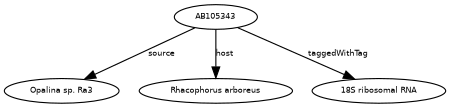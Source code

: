 digraph G {
size="3,3";
node [fontsize=7, fontname="Helvetica"];
edge [fontsize=7, fontname="Helvetica"];
node0 [label="AB105343", width=0.27433100247,height=0.27433100247];
node1 [label="Opalina sp. Ra3", width=0.27433100247,height=0.27433100247];
node2 [label="Rhacophorus arboreus", width=0.27433100247,height=0.27433100247];
node3 [label="18S ribosomal RNA", width=0.27433100247,height=0.27433100247];
node0 -> node1 [label="source"];
node0 -> node2 [label="host"];
node0 -> node3 [label="taggedWithTag"];
}

